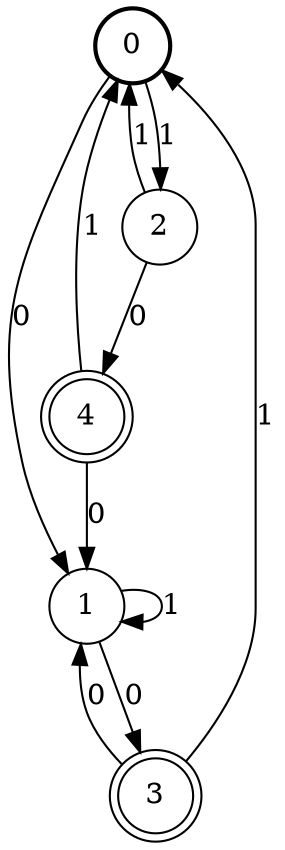 digraph Automat {
    node [shape = circle];
    0 [style = "bold"];
    0 -> 1 [label = "0"];
    0 -> 2 [label = "1"];
    1 -> 3 [label = "0"];
    1 -> 1 [label = "1"];
    2 -> 4 [label = "0"];
    2 -> 0 [label = "1"];
    3 [peripheries=2]
    3 -> 1 [label = "0"];
    3 -> 0 [label = "1"];
    4 [peripheries=2]
    4 -> 1 [label = "0"];
    4 -> 0 [label = "1"];
}
